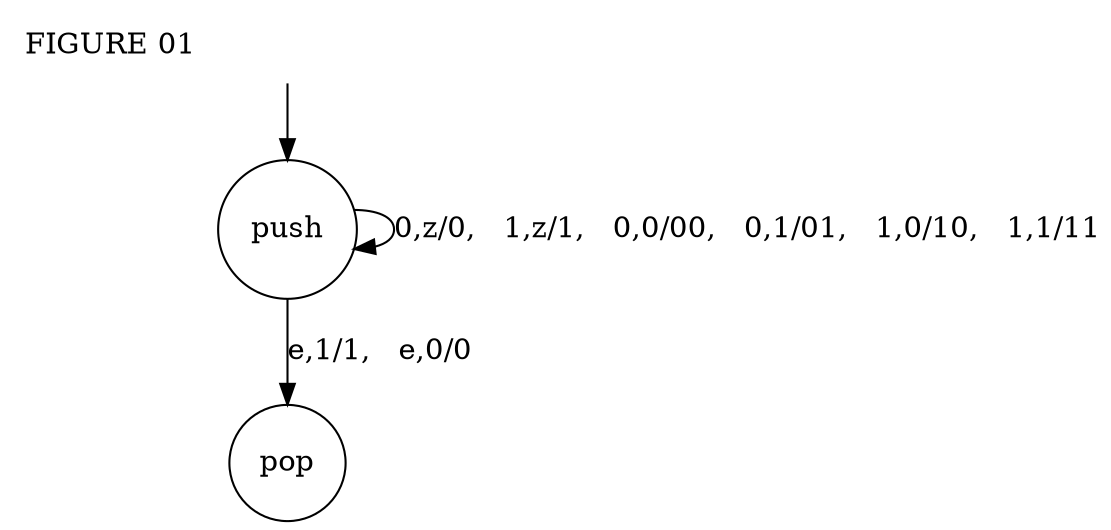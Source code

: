 digraph G
{
 node [shape=circle, width=0.5, height=0.5];

 title [shape=plaintext, label="FIGURE 01"];

 q [shape=plaintext, label=""];
 push;
 pop;


 q -> push;
 push -> push [label="0,z/0,   1,z/1,   0,0/00,   0,1/01,   1,0/10,   1,1/11"];

 push -> pop [label="e,1/1,   e,0/0"];
}   